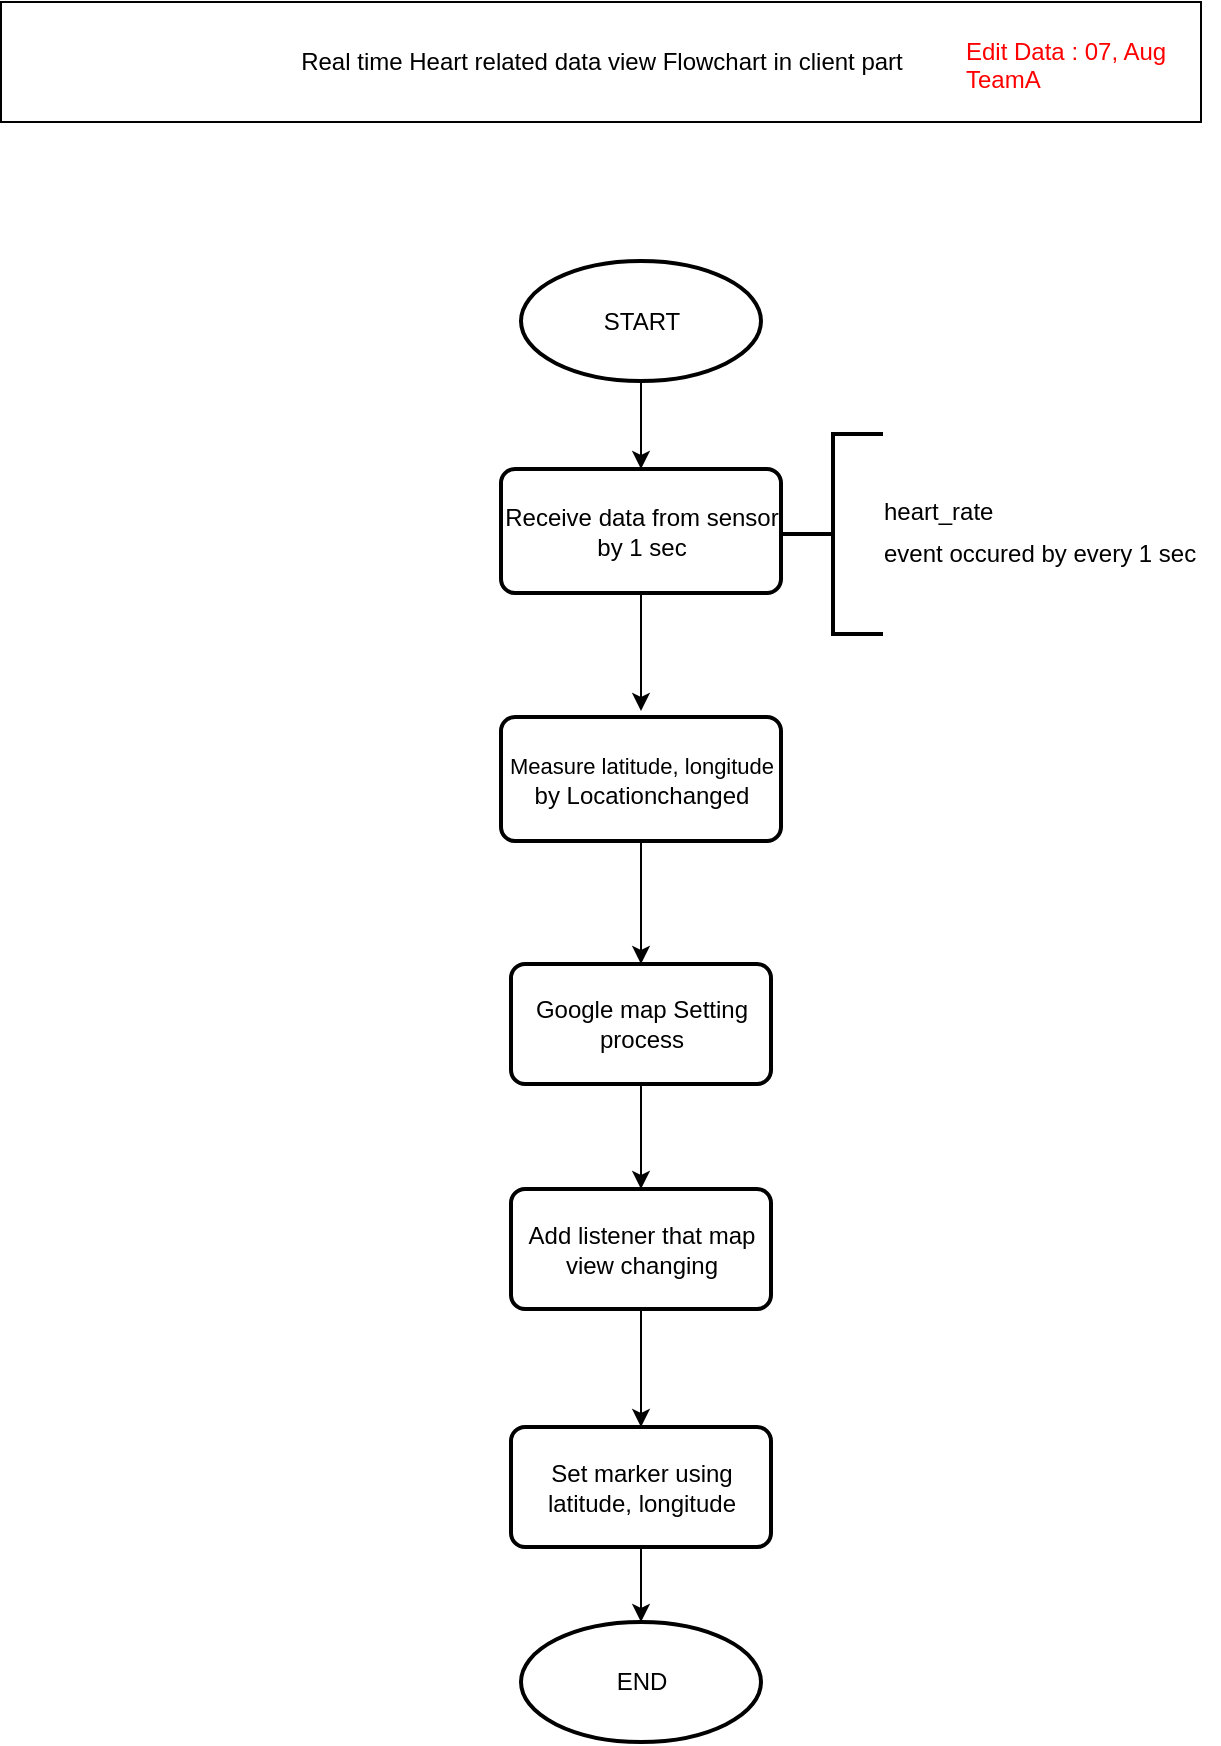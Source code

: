 <mxfile version="11.1.2" type="google"><diagram id="zKcFlnqIXhfhw78mjM92" name="페이지-1"><mxGraphModel dx="1102" dy="3893" grid="1" gridSize="10" guides="1" tooltips="1" connect="1" arrows="1" fold="1" page="1" pageScale="1" pageWidth="1169" pageHeight="1654" math="0" shadow="0"><root><mxCell id="0"/><mxCell id="1" parent="0"/><mxCell id="fVBNFlY_rFaYLK4MFHry-14" value="" style="edgeStyle=orthogonalEdgeStyle;rounded=0;orthogonalLoop=1;jettySize=auto;html=1;" parent="1" source="8ndqW3ZvxEfZNorrivtP-2" target="fVBNFlY_rFaYLK4MFHry-9" edge="1"><mxGeometry relative="1" as="geometry"/></mxCell><mxCell id="8ndqW3ZvxEfZNorrivtP-2" value="START" style="strokeWidth=2;html=1;shape=mxgraph.flowchart.start_1;whiteSpace=wrap;" parent="1" vertex="1"><mxGeometry x="544.5" y="-3161.5" width="120" height="60" as="geometry"/></mxCell><mxCell id="8ndqW3ZvxEfZNorrivtP-22" value="" style="group" parent="1" vertex="1" connectable="0"><mxGeometry x="284.5" y="-3291" width="600" height="60" as="geometry"/></mxCell><mxCell id="8ndqW3ZvxEfZNorrivtP-23" value="Real time Heart related data view Flowchart in client part" style="rounded=0;whiteSpace=wrap;html=1;" parent="8ndqW3ZvxEfZNorrivtP-22" vertex="1"><mxGeometry width="600" height="60" as="geometry"/></mxCell><mxCell id="8ndqW3ZvxEfZNorrivtP-24" value="&lt;span&gt;Edit Data : 07, Aug&lt;br&gt;TeamA&lt;/span&gt;" style="text;html=1;resizable=0;points=[];autosize=1;align=left;verticalAlign=top;spacingTop=-4;fontStyle=0;fontColor=#FF0000;" parent="8ndqW3ZvxEfZNorrivtP-22" vertex="1"><mxGeometry x="480" y="15" width="110" height="30" as="geometry"/></mxCell><mxCell id="fVBNFlY_rFaYLK4MFHry-15" value="" style="edgeStyle=orthogonalEdgeStyle;rounded=0;orthogonalLoop=1;jettySize=auto;html=1;" parent="1" source="fVBNFlY_rFaYLK4MFHry-9" edge="1"><mxGeometry relative="1" as="geometry"><mxPoint x="604.5" y="-2936.5" as="targetPoint"/></mxGeometry></mxCell><mxCell id="fVBNFlY_rFaYLK4MFHry-9" value="&lt;div&gt;Receive data from sensor &lt;br&gt;&lt;/div&gt;&lt;div&gt;by 1 sec&lt;br&gt;&lt;/div&gt;" style="rounded=1;whiteSpace=wrap;html=1;absoluteArcSize=1;arcSize=14;strokeWidth=2;" parent="1" vertex="1"><mxGeometry x="534.5" y="-3057.5" width="140" height="62" as="geometry"/></mxCell><mxCell id="fVBNFlY_rFaYLK4MFHry-10" value="event occured by every 1 sec" style="text;html=1;resizable=0;points=[];autosize=1;align=left;verticalAlign=top;spacingTop=-4;" parent="1" vertex="1"><mxGeometry x="723.5" y="-3025.5" width="170" height="20" as="geometry"/></mxCell><mxCell id="fVBNFlY_rFaYLK4MFHry-11" value="" style="strokeWidth=2;html=1;shape=mxgraph.flowchart.annotation_2;align=left;pointerEvents=1" parent="1" vertex="1"><mxGeometry x="675.5" y="-3075" width="50" height="100" as="geometry"/></mxCell><mxCell id="fVBNFlY_rFaYLK4MFHry-12" value="heart_rate" style="text;html=1;resizable=0;points=[];autosize=1;align=left;verticalAlign=top;spacingTop=-4;" parent="1" vertex="1"><mxGeometry x="723.5" y="-3046.5" width="70" height="20" as="geometry"/></mxCell><mxCell id="fVBNFlY_rFaYLK4MFHry-17" value="" style="edgeStyle=orthogonalEdgeStyle;rounded=0;orthogonalLoop=1;jettySize=auto;html=1;" parent="1" source="fVBNFlY_rFaYLK4MFHry-18" target="fVBNFlY_rFaYLK4MFHry-20" edge="1"><mxGeometry relative="1" as="geometry"/></mxCell><mxCell id="fVBNFlY_rFaYLK4MFHry-18" value="&lt;div&gt;Google map Setting process&lt;/div&gt;" style="rounded=1;whiteSpace=wrap;html=1;absoluteArcSize=1;arcSize=14;strokeWidth=2;" parent="1" vertex="1"><mxGeometry x="539.5" y="-2810" width="130" height="60" as="geometry"/></mxCell><mxCell id="fVBNFlY_rFaYLK4MFHry-19" value="" style="edgeStyle=orthogonalEdgeStyle;rounded=0;orthogonalLoop=1;jettySize=auto;html=1;" parent="1" source="fVBNFlY_rFaYLK4MFHry-20" target="fVBNFlY_rFaYLK4MFHry-22" edge="1"><mxGeometry relative="1" as="geometry"/></mxCell><mxCell id="fVBNFlY_rFaYLK4MFHry-20" value="Add listener that map view changing" style="rounded=1;whiteSpace=wrap;html=1;absoluteArcSize=1;arcSize=14;strokeWidth=2;" parent="1" vertex="1"><mxGeometry x="539.5" y="-2697.5" width="130" height="60" as="geometry"/></mxCell><mxCell id="fVBNFlY_rFaYLK4MFHry-27" value="" style="edgeStyle=orthogonalEdgeStyle;rounded=0;orthogonalLoop=1;jettySize=auto;html=1;" parent="1" source="fVBNFlY_rFaYLK4MFHry-22" target="fVBNFlY_rFaYLK4MFHry-26" edge="1"><mxGeometry relative="1" as="geometry"/></mxCell><mxCell id="fVBNFlY_rFaYLK4MFHry-22" value="&lt;span style=&quot;white-space: normal&quot;&gt;Set marker using latitude, longitude&lt;/span&gt;" style="rounded=1;whiteSpace=wrap;html=1;absoluteArcSize=1;arcSize=14;strokeWidth=2;" parent="1" vertex="1"><mxGeometry x="539.5" y="-2578.5" width="130" height="60" as="geometry"/></mxCell><mxCell id="fVBNFlY_rFaYLK4MFHry-25" value="" style="edgeStyle=orthogonalEdgeStyle;rounded=0;orthogonalLoop=1;jettySize=auto;html=1;" parent="1" source="fVBNFlY_rFaYLK4MFHry-24" target="fVBNFlY_rFaYLK4MFHry-18" edge="1"><mxGeometry relative="1" as="geometry"/></mxCell><mxCell id="fVBNFlY_rFaYLK4MFHry-24" value="&lt;div&gt;&lt;span style=&quot;font-size: 11px&quot;&gt;Measure latitude, longitude&lt;/span&gt;&lt;/div&gt;&lt;div&gt;by Locationchanged&lt;br&gt;&lt;span style=&quot;font-size: 11px&quot;&gt;&lt;/span&gt;&lt;span style=&quot;font-size: 11px&quot;&gt;&lt;/span&gt;&lt;/div&gt;" style="rounded=1;whiteSpace=wrap;html=1;absoluteArcSize=1;arcSize=14;strokeWidth=2;" parent="1" vertex="1"><mxGeometry x="534.5" y="-2933.5" width="140" height="62" as="geometry"/></mxCell><mxCell id="fVBNFlY_rFaYLK4MFHry-26" value="END" style="strokeWidth=2;html=1;shape=mxgraph.flowchart.start_1;whiteSpace=wrap;" parent="1" vertex="1"><mxGeometry x="544.5" y="-2481" width="120" height="60" as="geometry"/></mxCell></root></mxGraphModel></diagram></mxfile>